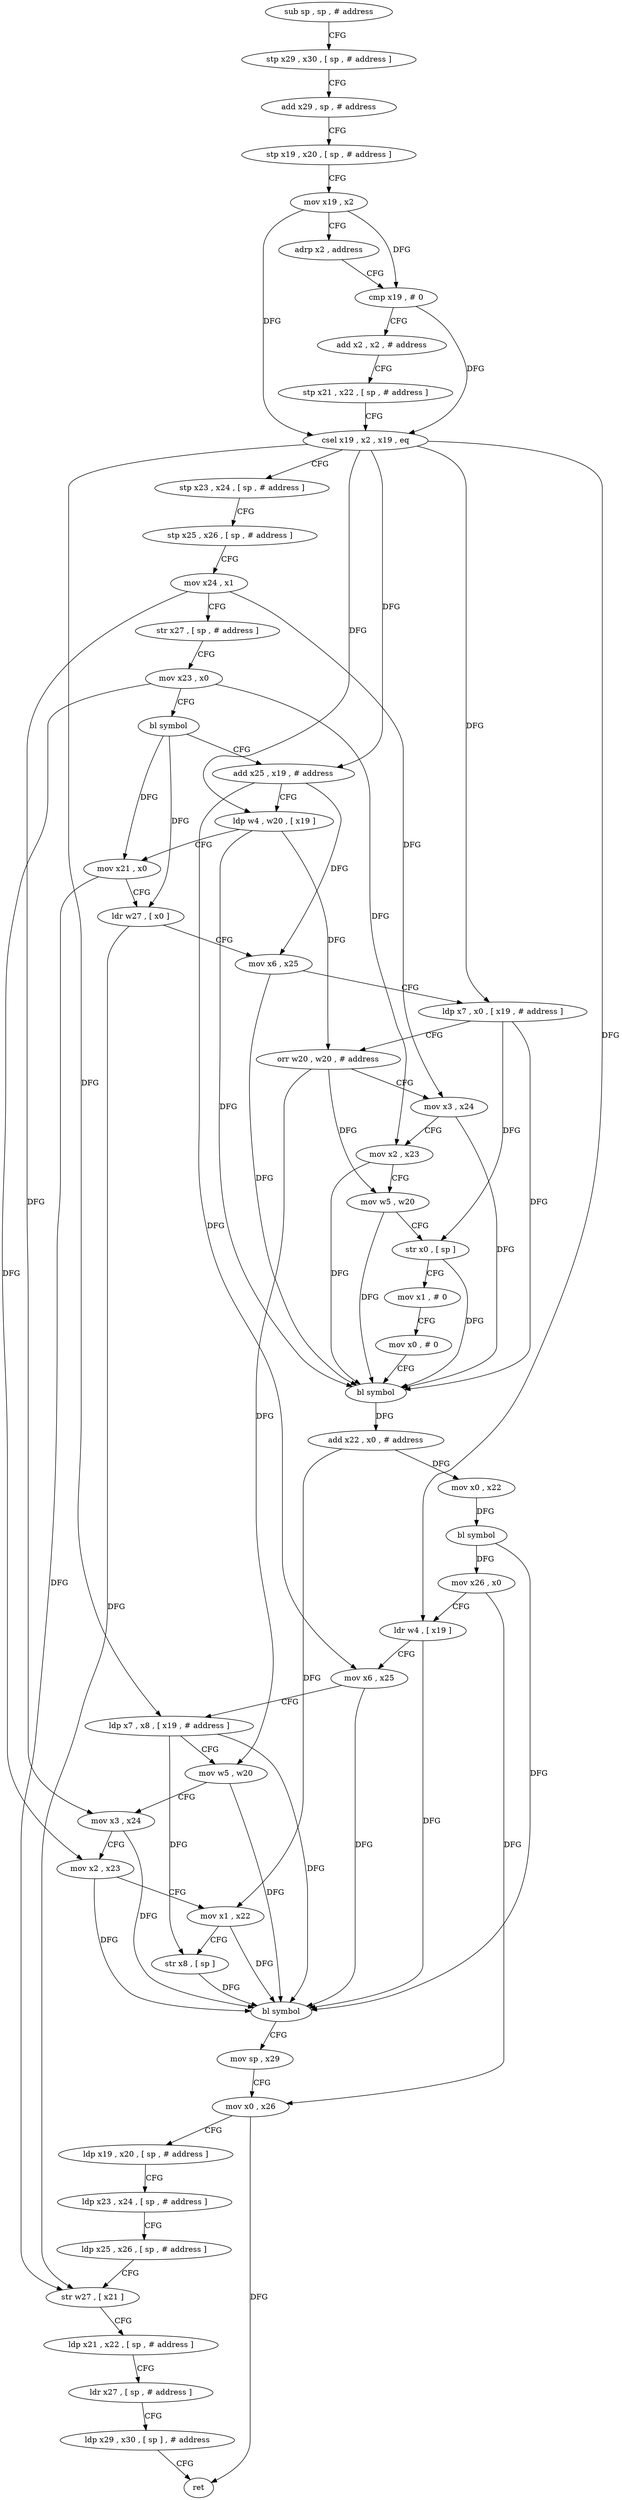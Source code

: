 digraph "func" {
"4346304" [label = "sub sp , sp , # address" ]
"4346308" [label = "stp x29 , x30 , [ sp , # address ]" ]
"4346312" [label = "add x29 , sp , # address" ]
"4346316" [label = "stp x19 , x20 , [ sp , # address ]" ]
"4346320" [label = "mov x19 , x2" ]
"4346324" [label = "adrp x2 , address" ]
"4346328" [label = "cmp x19 , # 0" ]
"4346332" [label = "add x2 , x2 , # address" ]
"4346336" [label = "stp x21 , x22 , [ sp , # address ]" ]
"4346340" [label = "csel x19 , x2 , x19 , eq" ]
"4346344" [label = "stp x23 , x24 , [ sp , # address ]" ]
"4346348" [label = "stp x25 , x26 , [ sp , # address ]" ]
"4346352" [label = "mov x24 , x1" ]
"4346356" [label = "str x27 , [ sp , # address ]" ]
"4346360" [label = "mov x23 , x0" ]
"4346364" [label = "bl symbol" ]
"4346368" [label = "add x25 , x19 , # address" ]
"4346372" [label = "ldp w4 , w20 , [ x19 ]" ]
"4346376" [label = "mov x21 , x0" ]
"4346380" [label = "ldr w27 , [ x0 ]" ]
"4346384" [label = "mov x6 , x25" ]
"4346388" [label = "ldp x7 , x0 , [ x19 , # address ]" ]
"4346392" [label = "orr w20 , w20 , # address" ]
"4346396" [label = "mov x3 , x24" ]
"4346400" [label = "mov x2 , x23" ]
"4346404" [label = "mov w5 , w20" ]
"4346408" [label = "str x0 , [ sp ]" ]
"4346412" [label = "mov x1 , # 0" ]
"4346416" [label = "mov x0 , # 0" ]
"4346420" [label = "bl symbol" ]
"4346424" [label = "add x22 , x0 , # address" ]
"4346428" [label = "mov x0 , x22" ]
"4346432" [label = "bl symbol" ]
"4346436" [label = "mov x26 , x0" ]
"4346440" [label = "ldr w4 , [ x19 ]" ]
"4346444" [label = "mov x6 , x25" ]
"4346448" [label = "ldp x7 , x8 , [ x19 , # address ]" ]
"4346452" [label = "mov w5 , w20" ]
"4346456" [label = "mov x3 , x24" ]
"4346460" [label = "mov x2 , x23" ]
"4346464" [label = "mov x1 , x22" ]
"4346468" [label = "str x8 , [ sp ]" ]
"4346472" [label = "bl symbol" ]
"4346476" [label = "mov sp , x29" ]
"4346480" [label = "mov x0 , x26" ]
"4346484" [label = "ldp x19 , x20 , [ sp , # address ]" ]
"4346488" [label = "ldp x23 , x24 , [ sp , # address ]" ]
"4346492" [label = "ldp x25 , x26 , [ sp , # address ]" ]
"4346496" [label = "str w27 , [ x21 ]" ]
"4346500" [label = "ldp x21 , x22 , [ sp , # address ]" ]
"4346504" [label = "ldr x27 , [ sp , # address ]" ]
"4346508" [label = "ldp x29 , x30 , [ sp ] , # address" ]
"4346512" [label = "ret" ]
"4346304" -> "4346308" [ label = "CFG" ]
"4346308" -> "4346312" [ label = "CFG" ]
"4346312" -> "4346316" [ label = "CFG" ]
"4346316" -> "4346320" [ label = "CFG" ]
"4346320" -> "4346324" [ label = "CFG" ]
"4346320" -> "4346328" [ label = "DFG" ]
"4346320" -> "4346340" [ label = "DFG" ]
"4346324" -> "4346328" [ label = "CFG" ]
"4346328" -> "4346332" [ label = "CFG" ]
"4346328" -> "4346340" [ label = "DFG" ]
"4346332" -> "4346336" [ label = "CFG" ]
"4346336" -> "4346340" [ label = "CFG" ]
"4346340" -> "4346344" [ label = "CFG" ]
"4346340" -> "4346368" [ label = "DFG" ]
"4346340" -> "4346372" [ label = "DFG" ]
"4346340" -> "4346388" [ label = "DFG" ]
"4346340" -> "4346440" [ label = "DFG" ]
"4346340" -> "4346448" [ label = "DFG" ]
"4346344" -> "4346348" [ label = "CFG" ]
"4346348" -> "4346352" [ label = "CFG" ]
"4346352" -> "4346356" [ label = "CFG" ]
"4346352" -> "4346396" [ label = "DFG" ]
"4346352" -> "4346456" [ label = "DFG" ]
"4346356" -> "4346360" [ label = "CFG" ]
"4346360" -> "4346364" [ label = "CFG" ]
"4346360" -> "4346400" [ label = "DFG" ]
"4346360" -> "4346460" [ label = "DFG" ]
"4346364" -> "4346368" [ label = "CFG" ]
"4346364" -> "4346376" [ label = "DFG" ]
"4346364" -> "4346380" [ label = "DFG" ]
"4346368" -> "4346372" [ label = "CFG" ]
"4346368" -> "4346384" [ label = "DFG" ]
"4346368" -> "4346444" [ label = "DFG" ]
"4346372" -> "4346376" [ label = "CFG" ]
"4346372" -> "4346420" [ label = "DFG" ]
"4346372" -> "4346392" [ label = "DFG" ]
"4346376" -> "4346380" [ label = "CFG" ]
"4346376" -> "4346496" [ label = "DFG" ]
"4346380" -> "4346384" [ label = "CFG" ]
"4346380" -> "4346496" [ label = "DFG" ]
"4346384" -> "4346388" [ label = "CFG" ]
"4346384" -> "4346420" [ label = "DFG" ]
"4346388" -> "4346392" [ label = "CFG" ]
"4346388" -> "4346420" [ label = "DFG" ]
"4346388" -> "4346408" [ label = "DFG" ]
"4346392" -> "4346396" [ label = "CFG" ]
"4346392" -> "4346404" [ label = "DFG" ]
"4346392" -> "4346452" [ label = "DFG" ]
"4346396" -> "4346400" [ label = "CFG" ]
"4346396" -> "4346420" [ label = "DFG" ]
"4346400" -> "4346404" [ label = "CFG" ]
"4346400" -> "4346420" [ label = "DFG" ]
"4346404" -> "4346408" [ label = "CFG" ]
"4346404" -> "4346420" [ label = "DFG" ]
"4346408" -> "4346412" [ label = "CFG" ]
"4346408" -> "4346420" [ label = "DFG" ]
"4346412" -> "4346416" [ label = "CFG" ]
"4346416" -> "4346420" [ label = "CFG" ]
"4346420" -> "4346424" [ label = "DFG" ]
"4346424" -> "4346428" [ label = "DFG" ]
"4346424" -> "4346464" [ label = "DFG" ]
"4346428" -> "4346432" [ label = "DFG" ]
"4346432" -> "4346436" [ label = "DFG" ]
"4346432" -> "4346472" [ label = "DFG" ]
"4346436" -> "4346440" [ label = "CFG" ]
"4346436" -> "4346480" [ label = "DFG" ]
"4346440" -> "4346444" [ label = "CFG" ]
"4346440" -> "4346472" [ label = "DFG" ]
"4346444" -> "4346448" [ label = "CFG" ]
"4346444" -> "4346472" [ label = "DFG" ]
"4346448" -> "4346452" [ label = "CFG" ]
"4346448" -> "4346472" [ label = "DFG" ]
"4346448" -> "4346468" [ label = "DFG" ]
"4346452" -> "4346456" [ label = "CFG" ]
"4346452" -> "4346472" [ label = "DFG" ]
"4346456" -> "4346460" [ label = "CFG" ]
"4346456" -> "4346472" [ label = "DFG" ]
"4346460" -> "4346464" [ label = "CFG" ]
"4346460" -> "4346472" [ label = "DFG" ]
"4346464" -> "4346468" [ label = "CFG" ]
"4346464" -> "4346472" [ label = "DFG" ]
"4346468" -> "4346472" [ label = "DFG" ]
"4346472" -> "4346476" [ label = "CFG" ]
"4346476" -> "4346480" [ label = "CFG" ]
"4346480" -> "4346484" [ label = "CFG" ]
"4346480" -> "4346512" [ label = "DFG" ]
"4346484" -> "4346488" [ label = "CFG" ]
"4346488" -> "4346492" [ label = "CFG" ]
"4346492" -> "4346496" [ label = "CFG" ]
"4346496" -> "4346500" [ label = "CFG" ]
"4346500" -> "4346504" [ label = "CFG" ]
"4346504" -> "4346508" [ label = "CFG" ]
"4346508" -> "4346512" [ label = "CFG" ]
}
